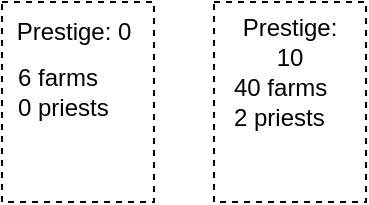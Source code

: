 <mxfile version="22.1.15" type="device">
  <diagram name="Page-1" id="tGd3EPHyKf-VzvOjC7_E">
    <mxGraphModel dx="1098" dy="828" grid="1" gridSize="10" guides="1" tooltips="1" connect="1" arrows="1" fold="1" page="1" pageScale="1" pageWidth="827" pageHeight="1169" math="0" shadow="0">
      <root>
        <mxCell id="0" />
        <mxCell id="1" parent="0" />
        <mxCell id="LTjDqcGBveeLl92Dbp-8-1" value="" style="rounded=0;whiteSpace=wrap;html=1;fillColor=none;strokeColor=default;dashed=1;" vertex="1" parent="1">
          <mxGeometry x="74" y="120" width="76" height="100" as="geometry" />
        </mxCell>
        <mxCell id="LTjDqcGBveeLl92Dbp-8-2" value="Prestige: 0" style="text;html=1;strokeColor=none;fillColor=none;align=center;verticalAlign=middle;whiteSpace=wrap;rounded=0;" vertex="1" parent="1">
          <mxGeometry x="80" y="120" width="60" height="30" as="geometry" />
        </mxCell>
        <mxCell id="LTjDqcGBveeLl92Dbp-8-3" value="6 farms&lt;br&gt;0 priests" style="text;html=1;strokeColor=none;fillColor=none;align=left;verticalAlign=middle;whiteSpace=wrap;rounded=0;" vertex="1" parent="1">
          <mxGeometry x="80" y="150" width="60" height="30" as="geometry" />
        </mxCell>
        <mxCell id="LTjDqcGBveeLl92Dbp-8-4" value="" style="rounded=0;whiteSpace=wrap;html=1;fillColor=none;strokeColor=default;dashed=1;" vertex="1" parent="1">
          <mxGeometry x="180" y="120" width="76" height="100" as="geometry" />
        </mxCell>
        <mxCell id="LTjDqcGBveeLl92Dbp-8-5" value="Prestige: 10" style="text;html=1;strokeColor=none;fillColor=none;align=center;verticalAlign=middle;whiteSpace=wrap;rounded=0;" vertex="1" parent="1">
          <mxGeometry x="188" y="125" width="60" height="30" as="geometry" />
        </mxCell>
        <mxCell id="LTjDqcGBveeLl92Dbp-8-6" value="40 farms&lt;br&gt;2 priests" style="text;html=1;strokeColor=none;fillColor=none;align=left;verticalAlign=middle;whiteSpace=wrap;rounded=0;" vertex="1" parent="1">
          <mxGeometry x="188" y="155" width="60" height="30" as="geometry" />
        </mxCell>
      </root>
    </mxGraphModel>
  </diagram>
</mxfile>
